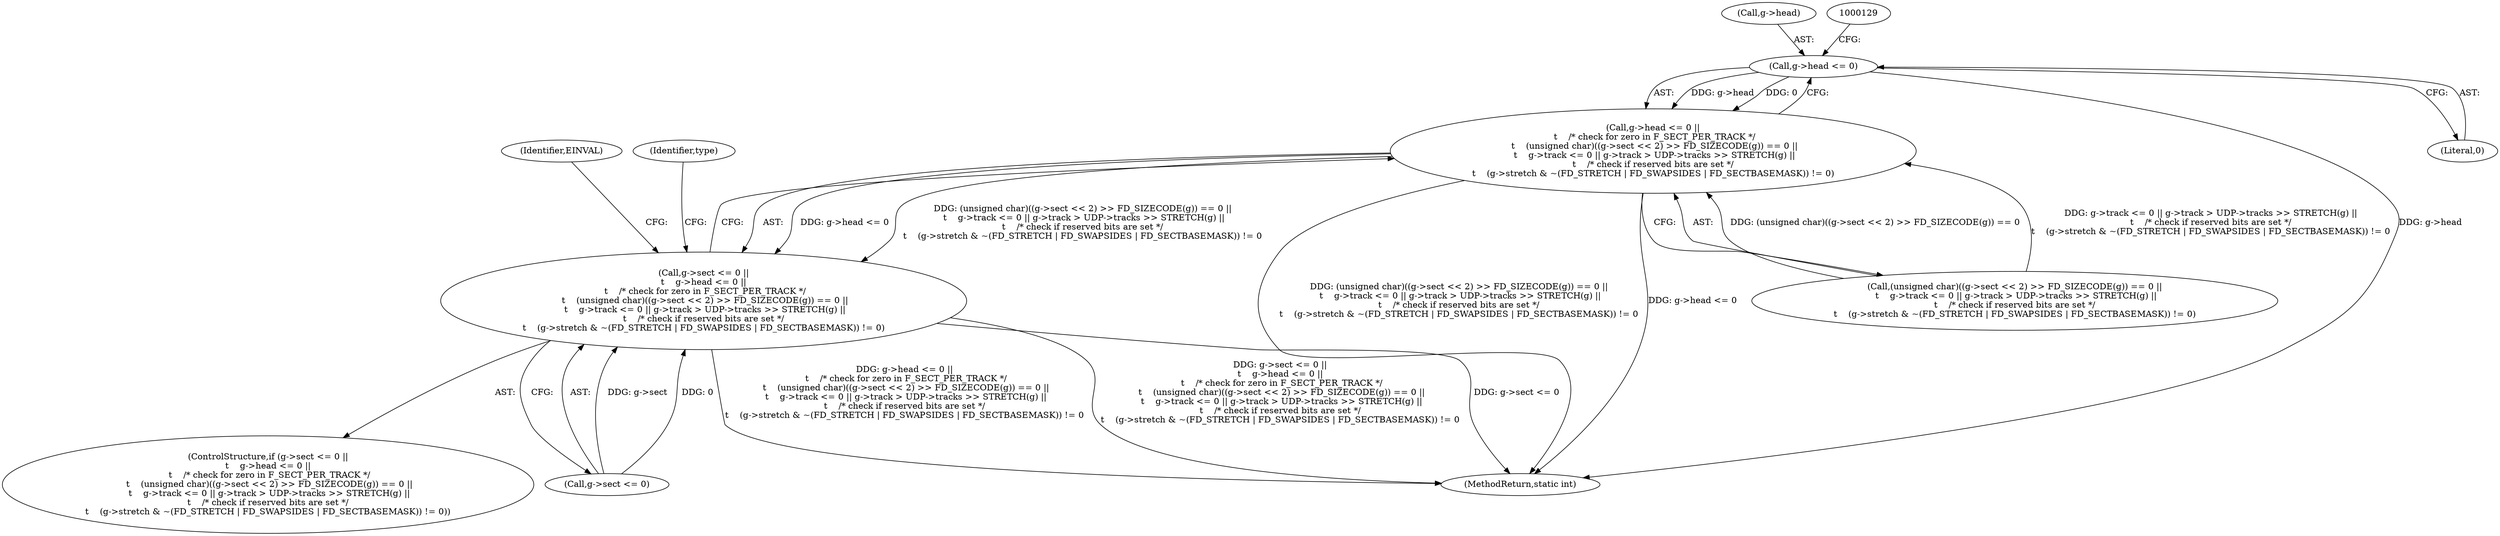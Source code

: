 digraph "0_linux_da99466ac243f15fbba65bd261bfc75ffa1532b6@pointer" {
"1000121" [label="(Call,g->head <= 0)"];
"1000120" [label="(Call,g->head <= 0 ||\n \t    /* check for zero in F_SECT_PER_TRACK */\n \t    (unsigned char)((g->sect << 2) >> FD_SIZECODE(g)) == 0 ||\n \t    g->track <= 0 || g->track > UDP->tracks >> STRETCH(g) ||\n\t    /* check if reserved bits are set */\n\t    (g->stretch & ~(FD_STRETCH | FD_SWAPSIDES | FD_SECTBASEMASK)) != 0)"];
"1000114" [label="(Call,g->sect <= 0 ||\n\t    g->head <= 0 ||\n \t    /* check for zero in F_SECT_PER_TRACK */\n \t    (unsigned char)((g->sect << 2) >> FD_SIZECODE(g)) == 0 ||\n \t    g->track <= 0 || g->track > UDP->tracks >> STRETCH(g) ||\n\t    /* check if reserved bits are set */\n\t    (g->stretch & ~(FD_STRETCH | FD_SWAPSIDES | FD_SECTBASEMASK)) != 0)"];
"1000170" [label="(Identifier,EINVAL)"];
"1000125" [label="(Literal,0)"];
"1000113" [label="(ControlStructure,if (g->sect <= 0 ||\n\t    g->head <= 0 ||\n \t    /* check for zero in F_SECT_PER_TRACK */\n \t    (unsigned char)((g->sect << 2) >> FD_SIZECODE(g)) == 0 ||\n \t    g->track <= 0 || g->track > UDP->tracks >> STRETCH(g) ||\n\t    /* check if reserved bits are set */\n\t    (g->stretch & ~(FD_STRETCH | FD_SWAPSIDES | FD_SECTBASEMASK)) != 0))"];
"1000120" [label="(Call,g->head <= 0 ||\n \t    /* check for zero in F_SECT_PER_TRACK */\n \t    (unsigned char)((g->sect << 2) >> FD_SIZECODE(g)) == 0 ||\n \t    g->track <= 0 || g->track > UDP->tracks >> STRETCH(g) ||\n\t    /* check if reserved bits are set */\n\t    (g->stretch & ~(FD_STRETCH | FD_SWAPSIDES | FD_SECTBASEMASK)) != 0)"];
"1000386" [label="(MethodReturn,static int)"];
"1000122" [label="(Call,g->head)"];
"1000172" [label="(Identifier,type)"];
"1000115" [label="(Call,g->sect <= 0)"];
"1000121" [label="(Call,g->head <= 0)"];
"1000114" [label="(Call,g->sect <= 0 ||\n\t    g->head <= 0 ||\n \t    /* check for zero in F_SECT_PER_TRACK */\n \t    (unsigned char)((g->sect << 2) >> FD_SIZECODE(g)) == 0 ||\n \t    g->track <= 0 || g->track > UDP->tracks >> STRETCH(g) ||\n\t    /* check if reserved bits are set */\n\t    (g->stretch & ~(FD_STRETCH | FD_SWAPSIDES | FD_SECTBASEMASK)) != 0)"];
"1000126" [label="(Call,(unsigned char)((g->sect << 2) >> FD_SIZECODE(g)) == 0 ||\n \t    g->track <= 0 || g->track > UDP->tracks >> STRETCH(g) ||\n\t    /* check if reserved bits are set */\n\t    (g->stretch & ~(FD_STRETCH | FD_SWAPSIDES | FD_SECTBASEMASK)) != 0)"];
"1000121" -> "1000120"  [label="AST: "];
"1000121" -> "1000125"  [label="CFG: "];
"1000122" -> "1000121"  [label="AST: "];
"1000125" -> "1000121"  [label="AST: "];
"1000129" -> "1000121"  [label="CFG: "];
"1000120" -> "1000121"  [label="CFG: "];
"1000121" -> "1000386"  [label="DDG: g->head"];
"1000121" -> "1000120"  [label="DDG: g->head"];
"1000121" -> "1000120"  [label="DDG: 0"];
"1000120" -> "1000114"  [label="AST: "];
"1000120" -> "1000126"  [label="CFG: "];
"1000126" -> "1000120"  [label="AST: "];
"1000114" -> "1000120"  [label="CFG: "];
"1000120" -> "1000386"  [label="DDG: (unsigned char)((g->sect << 2) >> FD_SIZECODE(g)) == 0 ||\n \t    g->track <= 0 || g->track > UDP->tracks >> STRETCH(g) ||\n\t    /* check if reserved bits are set */\n\t    (g->stretch & ~(FD_STRETCH | FD_SWAPSIDES | FD_SECTBASEMASK)) != 0"];
"1000120" -> "1000386"  [label="DDG: g->head <= 0"];
"1000120" -> "1000114"  [label="DDG: g->head <= 0"];
"1000120" -> "1000114"  [label="DDG: (unsigned char)((g->sect << 2) >> FD_SIZECODE(g)) == 0 ||\n \t    g->track <= 0 || g->track > UDP->tracks >> STRETCH(g) ||\n\t    /* check if reserved bits are set */\n\t    (g->stretch & ~(FD_STRETCH | FD_SWAPSIDES | FD_SECTBASEMASK)) != 0"];
"1000126" -> "1000120"  [label="DDG: (unsigned char)((g->sect << 2) >> FD_SIZECODE(g)) == 0"];
"1000126" -> "1000120"  [label="DDG: g->track <= 0 || g->track > UDP->tracks >> STRETCH(g) ||\n\t    /* check if reserved bits are set */\n\t    (g->stretch & ~(FD_STRETCH | FD_SWAPSIDES | FD_SECTBASEMASK)) != 0"];
"1000114" -> "1000113"  [label="AST: "];
"1000114" -> "1000115"  [label="CFG: "];
"1000115" -> "1000114"  [label="AST: "];
"1000170" -> "1000114"  [label="CFG: "];
"1000172" -> "1000114"  [label="CFG: "];
"1000114" -> "1000386"  [label="DDG: g->sect <= 0 ||\n\t    g->head <= 0 ||\n \t    /* check for zero in F_SECT_PER_TRACK */\n \t    (unsigned char)((g->sect << 2) >> FD_SIZECODE(g)) == 0 ||\n \t    g->track <= 0 || g->track > UDP->tracks >> STRETCH(g) ||\n\t    /* check if reserved bits are set */\n\t    (g->stretch & ~(FD_STRETCH | FD_SWAPSIDES | FD_SECTBASEMASK)) != 0"];
"1000114" -> "1000386"  [label="DDG: g->sect <= 0"];
"1000114" -> "1000386"  [label="DDG: g->head <= 0 ||\n \t    /* check for zero in F_SECT_PER_TRACK */\n \t    (unsigned char)((g->sect << 2) >> FD_SIZECODE(g)) == 0 ||\n \t    g->track <= 0 || g->track > UDP->tracks >> STRETCH(g) ||\n\t    /* check if reserved bits are set */\n\t    (g->stretch & ~(FD_STRETCH | FD_SWAPSIDES | FD_SECTBASEMASK)) != 0"];
"1000115" -> "1000114"  [label="DDG: g->sect"];
"1000115" -> "1000114"  [label="DDG: 0"];
}
